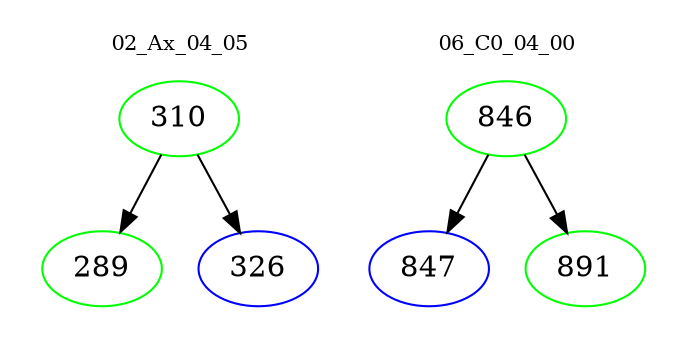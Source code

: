 digraph{
subgraph cluster_0 {
color = white
label = "02_Ax_04_05";
fontsize=10;
T0_310 [label="310", color="green"]
T0_310 -> T0_289 [color="black"]
T0_289 [label="289", color="green"]
T0_310 -> T0_326 [color="black"]
T0_326 [label="326", color="blue"]
}
subgraph cluster_1 {
color = white
label = "06_C0_04_00";
fontsize=10;
T1_846 [label="846", color="green"]
T1_846 -> T1_847 [color="black"]
T1_847 [label="847", color="blue"]
T1_846 -> T1_891 [color="black"]
T1_891 [label="891", color="green"]
}
}

